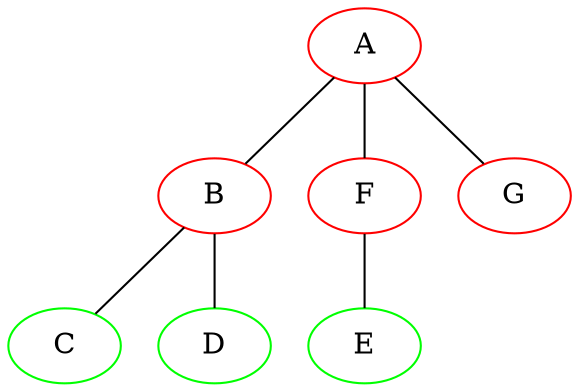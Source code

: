 graph {
A [color=red]
B [color=red]
C [color=green]
D [color=green]
E [color=green]
F [color=red]
G [color=red]
 A -- B
 B -- C
 B -- D
 A -- F
 A -- G
 F -- E
}
